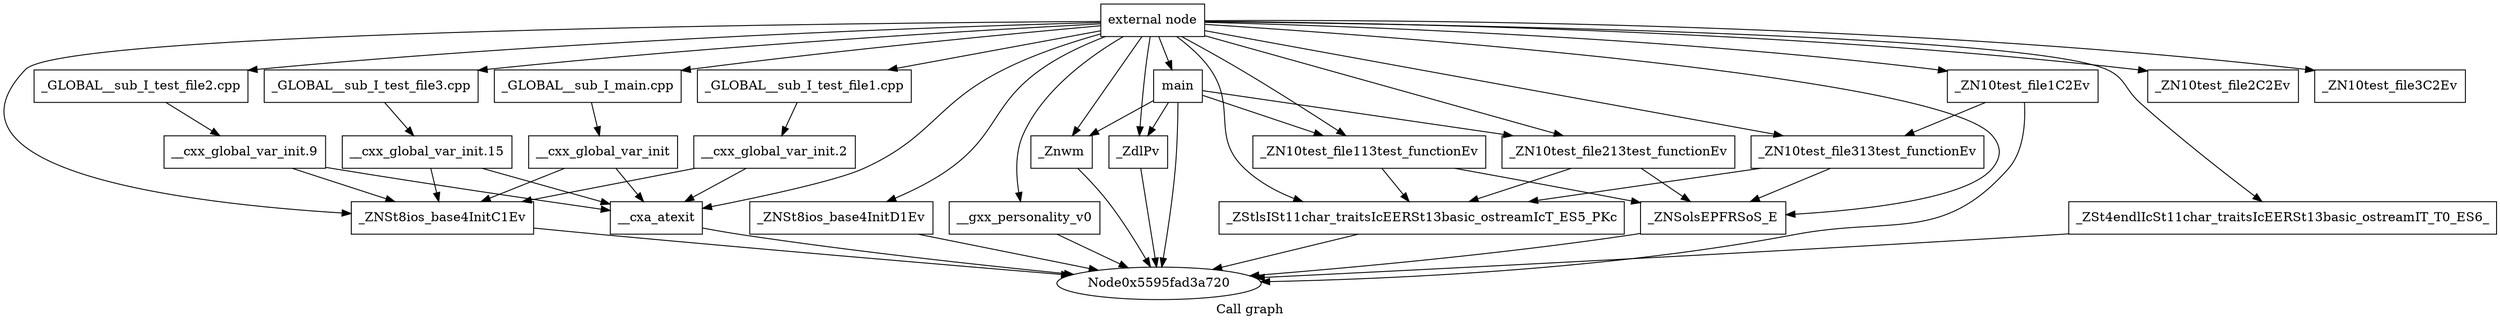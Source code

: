 digraph "Call graph" {
	label="Call graph";

	Node0x5595fad384b0 [shape=record,label="{external node}"];
	Node0x5595fad384b0 -> Node0x5595facf4f50;
	Node0x5595fad384b0 -> Node0x5595facf5090;
	Node0x5595fad384b0 -> Node0x5595facf50c0;
	Node0x5595fad384b0 -> Node0x5595fad33340;
	Node0x5595fad384b0 -> Node0x5595fad33450;
	Node0x5595fad384b0 -> Node0x5595fad33680;
	Node0x5595fad384b0 -> Node0x5595fad334c0;
	Node0x5595fad384b0 -> Node0x5595fad33610;
	Node0x5595fad384b0 -> Node0x5595fad33780;
	Node0x5595fad384b0 -> Node0x5595fad33850;
	Node0x5595fad384b0 -> Node0x5595fad334f0;
	Node0x5595fad384b0 -> Node0x5595fad338c0;
	Node0x5595fad384b0 -> Node0x5595fad16400;
	Node0x5595fad384b0 -> Node0x5595fad33a10;
	Node0x5595fad384b0 -> Node0x5595fad164d0;
	Node0x5595fad384b0 -> Node0x5595fad165a0;
	Node0x5595fad384b0 -> Node0x5595fad335a0;
	Node0x5595fad384b0 -> Node0x5595fad16a70;
	Node0x5595fad384b0 -> Node0x5595fad16bd0;
	Node0x5595fad384b0 -> Node0x5595fad33930;
	Node0x5595facf4f50 [shape=record,label="{_GLOBAL__sub_I_main.cpp}"];
	Node0x5595facf4f50 -> Node0x5595facf4ff0;
	Node0x5595fad33780 [shape=record,label="{_GLOBAL__sub_I_test_file1.cpp}"];
	Node0x5595fad33780 -> Node0x5595fad337f0;
	Node0x5595fad164d0 [shape=record,label="{_GLOBAL__sub_I_test_file2.cpp}"];
	Node0x5595fad164d0 -> Node0x5595fad16540;
	Node0x5595fad16a70 [shape=record,label="{_GLOBAL__sub_I_test_file3.cpp}"];
	Node0x5595fad16a70 -> Node0x5595fad16b70;
	Node0x5595fad33850 [shape=record,label="{_ZN10test_file1C2Ev}"];
	Node0x5595fad33850 -> Node0x5595fad3a720;
	Node0x5595fad33850 -> Node0x5595fad33930;
	Node0x5595fad165a0 [shape=record,label="{_ZN10test_file2C2Ev}"];
	Node0x5595fad16bd0 [shape=record,label="{_ZN10test_file3C2Ev}"];
	Node0x5595facf4ff0 [shape=record,label="{__cxx_global_var_init}"];
	Node0x5595facf4ff0 -> Node0x5595facf5090;
	Node0x5595facf4ff0 -> Node0x5595fad33340;
	Node0x5595facf5090 [shape=record,label="{_ZNSt8ios_base4InitC1Ev}"];
	Node0x5595facf5090 -> Node0x5595fad3a720;
	Node0x5595facf50c0 [shape=record,label="{_ZNSt8ios_base4InitD1Ev}"];
	Node0x5595facf50c0 -> Node0x5595fad3a720;
	Node0x5595fad33340 [shape=record,label="{__cxa_atexit}"];
	Node0x5595fad33340 -> Node0x5595fad3a720;
	Node0x5595fad33680 [shape=record,label="{__gxx_personality_v0}"];
	Node0x5595fad33680 -> Node0x5595fad3a720;
	Node0x5595fad33450 [shape=record,label="{main}"];
	Node0x5595fad33450 -> Node0x5595fad334c0;
	Node0x5595fad33450 -> Node0x5595fad3a720;
	Node0x5595fad33450 -> Node0x5595fad334f0;
	Node0x5595fad33450 -> Node0x5595fad335a0;
	Node0x5595fad33450 -> Node0x5595fad33610;
	Node0x5595fad334c0 [shape=record,label="{_Znwm}"];
	Node0x5595fad334c0 -> Node0x5595fad3a720;
	Node0x5595fad334f0 [shape=record,label="{_ZN10test_file113test_functionEv}"];
	Node0x5595fad334f0 -> Node0x5595fad338c0;
	Node0x5595fad334f0 -> Node0x5595fad33a10;
	Node0x5595fad335a0 [shape=record,label="{_ZN10test_file213test_functionEv}"];
	Node0x5595fad335a0 -> Node0x5595fad338c0;
	Node0x5595fad335a0 -> Node0x5595fad33a10;
	Node0x5595fad33610 [shape=record,label="{_ZdlPv}"];
	Node0x5595fad33610 -> Node0x5595fad3a720;
	Node0x5595fad337f0 [shape=record,label="{__cxx_global_var_init.2}"];
	Node0x5595fad337f0 -> Node0x5595facf5090;
	Node0x5595fad337f0 -> Node0x5595fad33340;
	Node0x5595fad33930 [shape=record,label="{_ZN10test_file313test_functionEv}"];
	Node0x5595fad33930 -> Node0x5595fad338c0;
	Node0x5595fad33930 -> Node0x5595fad33a10;
	Node0x5595fad338c0 [shape=record,label="{_ZStlsISt11char_traitsIcEERSt13basic_ostreamIcT_ES5_PKc}"];
	Node0x5595fad338c0 -> Node0x5595fad3a720;
	Node0x5595fad16400 [shape=record,label="{_ZSt4endlIcSt11char_traitsIcEERSt13basic_ostreamIT_T0_ES6_}"];
	Node0x5595fad16400 -> Node0x5595fad3a720;
	Node0x5595fad33a10 [shape=record,label="{_ZNSolsEPFRSoS_E}"];
	Node0x5595fad33a10 -> Node0x5595fad3a720;
	Node0x5595fad16540 [shape=record,label="{__cxx_global_var_init.9}"];
	Node0x5595fad16540 -> Node0x5595facf5090;
	Node0x5595fad16540 -> Node0x5595fad33340;
	Node0x5595fad16b70 [shape=record,label="{__cxx_global_var_init.15}"];
	Node0x5595fad16b70 -> Node0x5595facf5090;
	Node0x5595fad16b70 -> Node0x5595fad33340;
}
